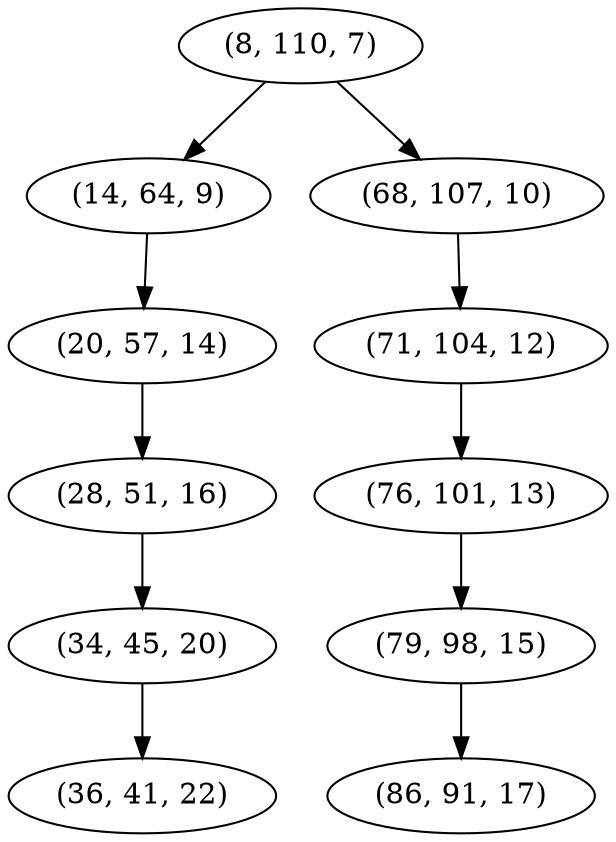 digraph tree {
    "(8, 110, 7)";
    "(14, 64, 9)";
    "(20, 57, 14)";
    "(28, 51, 16)";
    "(34, 45, 20)";
    "(36, 41, 22)";
    "(68, 107, 10)";
    "(71, 104, 12)";
    "(76, 101, 13)";
    "(79, 98, 15)";
    "(86, 91, 17)";
    "(8, 110, 7)" -> "(14, 64, 9)";
    "(8, 110, 7)" -> "(68, 107, 10)";
    "(14, 64, 9)" -> "(20, 57, 14)";
    "(20, 57, 14)" -> "(28, 51, 16)";
    "(28, 51, 16)" -> "(34, 45, 20)";
    "(34, 45, 20)" -> "(36, 41, 22)";
    "(68, 107, 10)" -> "(71, 104, 12)";
    "(71, 104, 12)" -> "(76, 101, 13)";
    "(76, 101, 13)" -> "(79, 98, 15)";
    "(79, 98, 15)" -> "(86, 91, 17)";
}
